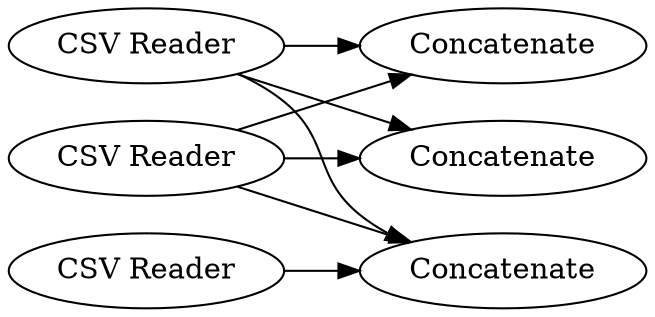 digraph {
	37 [label=Concatenate]
	41 [label="CSV Reader"]
	42 [label="CSV Reader"]
	43 [label=Concatenate]
	46 [label="CSV Reader"]
	47 [label=Concatenate]
	41 -> 43
	41 -> 47
	41 -> 37
	42 -> 43
	42 -> 47
	42 -> 37
	46 -> 47
	rankdir=LR
}
